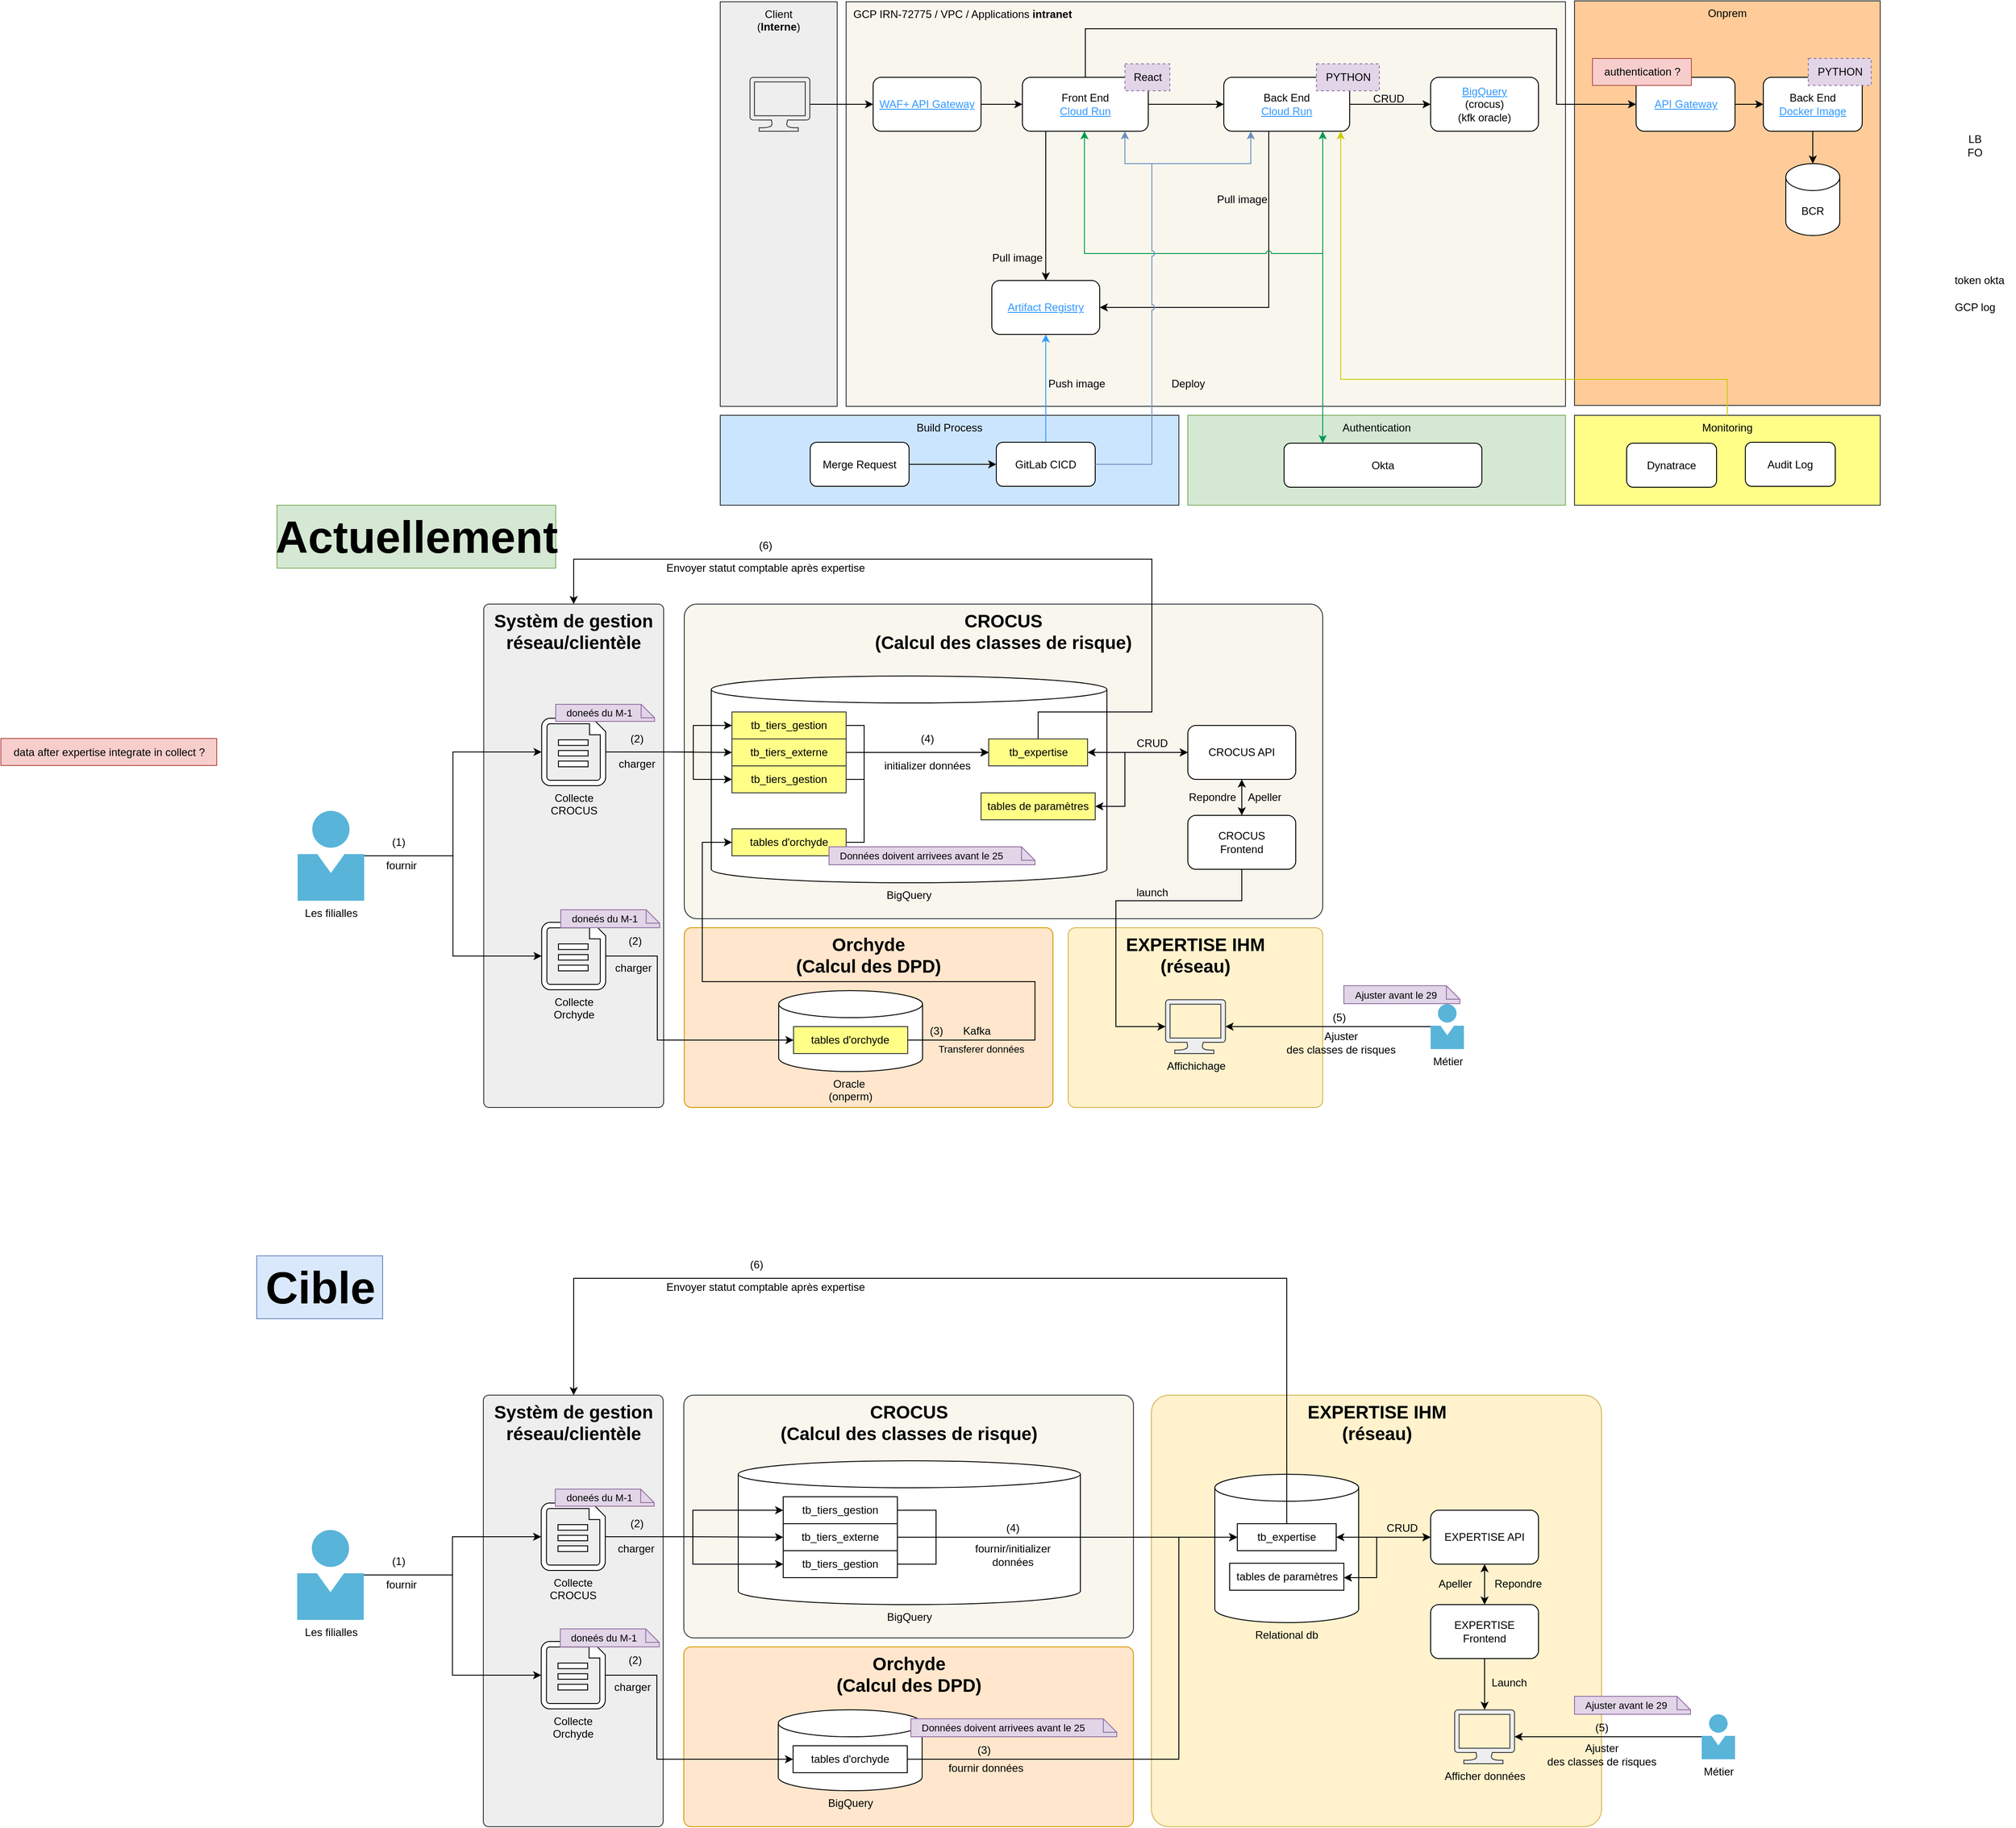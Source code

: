 <mxfile version="26.2.14">
  <diagram name="Page-1" id="7LVE9Hj-M3n7S1KzNMF_">
    <mxGraphModel dx="2853" dy="1123" grid="1" gridSize="10" guides="1" tooltips="1" connect="1" arrows="1" fold="1" page="1" pageScale="1" pageWidth="827" pageHeight="1169" background="none" math="0" shadow="0">
      <root>
        <mxCell id="0" />
        <mxCell id="1" parent="0" />
        <mxCell id="Iihmui3m76uBsvI2rHNg-98" value="&lt;b&gt;EXPERTISE IHM&lt;/b&gt;&lt;div&gt;&lt;b&gt;(réseau)&lt;/b&gt;&lt;/div&gt;" style="rounded=1;whiteSpace=wrap;html=1;verticalAlign=top;align=center;arcSize=4;fontSize=20;spacingLeft=0;fillColor=#fff2cc;strokeColor=#d6b656;" vertex="1" parent="1">
          <mxGeometry x="569.5" y="1620" width="500.5" height="480" as="geometry" />
        </mxCell>
        <mxCell id="Iihmui3m76uBsvI2rHNg-158" value="Relational db" style="shape=cylinder3;whiteSpace=wrap;html=1;boundedLbl=1;backgroundOutline=1;size=15;verticalAlign=top;labelPosition=center;verticalLabelPosition=bottom;align=center;" vertex="1" parent="1">
          <mxGeometry x="640" y="1708" width="159.99" height="165" as="geometry" />
        </mxCell>
        <mxCell id="Iihmui3m76uBsvI2rHNg-80" value="&lt;b&gt;EXPERTISE IHM&lt;/b&gt;&lt;div&gt;&lt;b&gt;(réseau)&lt;/b&gt;&lt;/div&gt;" style="rounded=1;whiteSpace=wrap;html=1;verticalAlign=top;align=center;arcSize=4;fontSize=20;spacingLeft=0;fillColor=#fff2cc;strokeColor=#d6b656;" vertex="1" parent="1">
          <mxGeometry x="477" y="1100" width="283" height="200" as="geometry" />
        </mxCell>
        <mxCell id="Iihmui3m76uBsvI2rHNg-45" value="&lt;b&gt;Orchyde&lt;/b&gt;&lt;div&gt;&lt;b&gt;(Calcul des DPD)&lt;/b&gt;&lt;/div&gt;" style="rounded=1;whiteSpace=wrap;html=1;verticalAlign=top;align=center;arcSize=4;fontSize=20;spacingLeft=0;fillColor=#ffe6cc;strokeColor=#d79b00;" vertex="1" parent="1">
          <mxGeometry x="50" y="1100" width="410" height="200" as="geometry" />
        </mxCell>
        <mxCell id="Iihmui3m76uBsvI2rHNg-5" value="&lt;b&gt;CROCUS&lt;/b&gt;&lt;div&gt;&lt;b&gt;(Calcul des classes de risque)&lt;/b&gt;&lt;/div&gt;" style="rounded=1;whiteSpace=wrap;html=1;verticalAlign=top;align=center;arcSize=4;fontSize=20;spacingLeft=0;fillColor=#f9f7ed;strokeColor=#36393d;" vertex="1" parent="1">
          <mxGeometry x="50" y="740" width="710" height="350" as="geometry" />
        </mxCell>
        <mxCell id="Iihmui3m76uBsvI2rHNg-7" value="BigQuery" style="shape=cylinder3;whiteSpace=wrap;html=1;boundedLbl=1;backgroundOutline=1;size=15;verticalAlign=top;labelPosition=center;verticalLabelPosition=bottom;align=center;" vertex="1" parent="1">
          <mxGeometry x="80" y="820" width="440" height="230" as="geometry" />
        </mxCell>
        <mxCell id="tkHse5d7qs6445GU6mNq-1" value="Monitoring" style="whiteSpace=wrap;html=1;verticalAlign=top;fillColor=#ffff88;strokeColor=#36393d;" parent="1" vertex="1">
          <mxGeometry x="1040" y="530" width="340" height="100" as="geometry" />
        </mxCell>
        <mxCell id="47AGt8TNXksjBqSl8YJA-41" value="Authentication" style="whiteSpace=wrap;html=1;verticalAlign=top;fillColor=#d5e8d4;strokeColor=#82b366;" parent="1" vertex="1">
          <mxGeometry x="610" y="530" width="420" height="100" as="geometry" />
        </mxCell>
        <mxCell id="47AGt8TNXksjBqSl8YJA-20" value="Onprem" style="whiteSpace=wrap;html=1;verticalAlign=top;fillColor=#ffcc99;strokeColor=#36393d;" parent="1" vertex="1">
          <mxGeometry x="1040" y="69" width="340" height="450" as="geometry" />
        </mxCell>
        <mxCell id="47AGt8TNXksjBqSl8YJA-19" value="GCP IRN-72775 / VPC / Applications &lt;b&gt;&lt;font style=&quot;font-size: 12px;&quot;&gt;intranet&lt;/font&gt;&lt;/b&gt;&amp;nbsp;" style="whiteSpace=wrap;html=1;verticalAlign=top;fillColor=#f9f7ed;strokeColor=#36393d;align=left;spacingLeft=6;" parent="1" vertex="1">
          <mxGeometry x="230" y="70" width="800" height="450" as="geometry" />
        </mxCell>
        <mxCell id="47AGt8TNXksjBqSl8YJA-18" value="Client&lt;br&gt;(&lt;b&gt;Interne&lt;/b&gt;)" style="whiteSpace=wrap;html=1;verticalAlign=top;fillColor=#eeeeee;strokeColor=#36393d;" parent="1" vertex="1">
          <mxGeometry x="90" y="70" width="130" height="450" as="geometry" />
        </mxCell>
        <mxCell id="47AGt8TNXksjBqSl8YJA-37" style="edgeStyle=orthogonalEdgeStyle;rounded=0;orthogonalLoop=1;jettySize=auto;html=1;" parent="1" source="47AGt8TNXksjBqSl8YJA-1" target="47AGt8TNXksjBqSl8YJA-25" edge="1">
          <mxGeometry relative="1" as="geometry">
            <Array as="points">
              <mxPoint x="452" y="250" />
              <mxPoint x="452" y="250" />
            </Array>
          </mxGeometry>
        </mxCell>
        <mxCell id="47AGt8TNXksjBqSl8YJA-42" style="edgeStyle=orthogonalEdgeStyle;rounded=0;orthogonalLoop=1;jettySize=auto;html=1;" parent="1" source="47AGt8TNXksjBqSl8YJA-1" target="47AGt8TNXksjBqSl8YJA-2" edge="1">
          <mxGeometry relative="1" as="geometry">
            <mxPoint x="590" y="184" as="targetPoint" />
          </mxGeometry>
        </mxCell>
        <mxCell id="j3oY_1pEguYsVX4skTPp-10" style="edgeStyle=orthogonalEdgeStyle;rounded=0;orthogonalLoop=1;jettySize=auto;html=1;entryX=0;entryY=0.5;entryDx=0;entryDy=0;" parent="1" source="47AGt8TNXksjBqSl8YJA-1" target="j3oY_1pEguYsVX4skTPp-5" edge="1">
          <mxGeometry relative="1" as="geometry">
            <Array as="points">
              <mxPoint x="496" y="100" />
              <mxPoint x="1020" y="100" />
              <mxPoint x="1020" y="184" />
            </Array>
          </mxGeometry>
        </mxCell>
        <mxCell id="47AGt8TNXksjBqSl8YJA-1" value="Front End&lt;div&gt;&lt;font style=&quot;color: rgb(51, 153, 255);&quot;&gt;&lt;u&gt;Cloud Run&lt;/u&gt;&lt;/font&gt;&lt;/div&gt;" style="rounded=1;whiteSpace=wrap;html=1;" parent="1" vertex="1">
          <mxGeometry x="426" y="154" width="140" height="60" as="geometry" />
        </mxCell>
        <mxCell id="47AGt8TNXksjBqSl8YJA-7" style="edgeStyle=orthogonalEdgeStyle;rounded=0;orthogonalLoop=1;jettySize=auto;html=1;" parent="1" source="47AGt8TNXksjBqSl8YJA-2" target="47AGt8TNXksjBqSl8YJA-4" edge="1">
          <mxGeometry relative="1" as="geometry">
            <Array as="points" />
          </mxGeometry>
        </mxCell>
        <mxCell id="47AGt8TNXksjBqSl8YJA-12" style="edgeStyle=orthogonalEdgeStyle;rounded=0;orthogonalLoop=1;jettySize=auto;html=1;startArrow=classic;startFill=1;strokeColor=#00994D;" parent="1" source="47AGt8TNXksjBqSl8YJA-2" target="47AGt8TNXksjBqSl8YJA-9" edge="1">
          <mxGeometry relative="1" as="geometry">
            <Array as="points">
              <mxPoint x="760" y="550" />
              <mxPoint x="760" y="550" />
            </Array>
            <mxPoint x="753" y="210" as="sourcePoint" />
          </mxGeometry>
        </mxCell>
        <mxCell id="47AGt8TNXksjBqSl8YJA-38" style="edgeStyle=orthogonalEdgeStyle;rounded=0;orthogonalLoop=1;jettySize=auto;html=1;jumpStyle=arc;" parent="1" source="47AGt8TNXksjBqSl8YJA-2" target="47AGt8TNXksjBqSl8YJA-25" edge="1">
          <mxGeometry relative="1" as="geometry">
            <Array as="points">
              <mxPoint x="700" y="410" />
            </Array>
          </mxGeometry>
        </mxCell>
        <mxCell id="47AGt8TNXksjBqSl8YJA-2" value="Back End&lt;div&gt;&lt;font style=&quot;color: rgb(51, 153, 255);&quot;&gt;&lt;u&gt;Cloud Run&lt;/u&gt;&lt;/font&gt;&lt;/div&gt;" style="rounded=1;whiteSpace=wrap;html=1;" parent="1" vertex="1">
          <mxGeometry x="650" y="154" width="140" height="60" as="geometry" />
        </mxCell>
        <mxCell id="47AGt8TNXksjBqSl8YJA-3" value="BCR" style="shape=cylinder3;whiteSpace=wrap;html=1;boundedLbl=1;backgroundOutline=1;size=15;" parent="1" vertex="1">
          <mxGeometry x="1275" y="250" width="60" height="80" as="geometry" />
        </mxCell>
        <mxCell id="47AGt8TNXksjBqSl8YJA-4" value="&lt;font style=&quot;color: rgb(51, 153, 255);&quot;&gt;&lt;u&gt;BigQuery&lt;/u&gt;&lt;/font&gt;&lt;div&gt;(crocus)&lt;/div&gt;&lt;div&gt;(kfk oracle)&lt;/div&gt;" style="rounded=1;whiteSpace=wrap;html=1;" parent="1" vertex="1">
          <mxGeometry x="880" y="154" width="120" height="60" as="geometry" />
        </mxCell>
        <mxCell id="fvg6hHuEQ41z53p46Cut-3" style="edgeStyle=orthogonalEdgeStyle;rounded=0;orthogonalLoop=1;jettySize=auto;html=1;jumpStyle=arc;strokeColor=#00994D;" parent="1" source="47AGt8TNXksjBqSl8YJA-9" edge="1">
          <mxGeometry relative="1" as="geometry">
            <mxPoint x="725" y="561" as="sourcePoint" />
            <mxPoint x="495" y="214" as="targetPoint" />
            <Array as="points">
              <mxPoint x="760" y="350" />
              <mxPoint x="495" y="350" />
            </Array>
          </mxGeometry>
        </mxCell>
        <mxCell id="47AGt8TNXksjBqSl8YJA-9" value="Okta" style="rounded=1;whiteSpace=wrap;html=1;" parent="1" vertex="1">
          <mxGeometry x="717" y="561" width="220" height="49" as="geometry" />
        </mxCell>
        <mxCell id="47AGt8TNXksjBqSl8YJA-40" style="edgeStyle=orthogonalEdgeStyle;rounded=0;orthogonalLoop=1;jettySize=auto;html=1;" parent="1" source="47AGt8TNXksjBqSl8YJA-14" target="47AGt8TNXksjBqSl8YJA-1" edge="1">
          <mxGeometry relative="1" as="geometry" />
        </mxCell>
        <mxCell id="47AGt8TNXksjBqSl8YJA-14" value="&lt;font style=&quot;color: rgb(51, 153, 255);&quot;&gt;&lt;u&gt;WAF+ API Gateway&lt;br&gt;&lt;/u&gt;&lt;/font&gt;" style="rounded=1;whiteSpace=wrap;html=1;" parent="1" vertex="1">
          <mxGeometry x="260" y="154" width="120" height="60" as="geometry" />
        </mxCell>
        <mxCell id="47AGt8TNXksjBqSl8YJA-39" style="edgeStyle=orthogonalEdgeStyle;rounded=0;orthogonalLoop=1;jettySize=auto;html=1;" parent="1" source="47AGt8TNXksjBqSl8YJA-16" target="47AGt8TNXksjBqSl8YJA-14" edge="1">
          <mxGeometry relative="1" as="geometry" />
        </mxCell>
        <mxCell id="47AGt8TNXksjBqSl8YJA-16" value="" style="verticalLabelPosition=bottom;html=1;verticalAlign=top;align=center;strokeColor=#36393d;fillColor=#eeeeee;shape=mxgraph.azure.computer;pointerEvents=1;" parent="1" vertex="1">
          <mxGeometry x="123" y="154" width="66.67" height="60" as="geometry" />
        </mxCell>
        <mxCell id="47AGt8TNXksjBqSl8YJA-21" value="Build Process" style="whiteSpace=wrap;html=1;verticalAlign=top;fillColor=#cce5ff;strokeColor=#36393d;" parent="1" vertex="1">
          <mxGeometry x="90" y="530" width="510" height="100" as="geometry" />
        </mxCell>
        <mxCell id="47AGt8TNXksjBqSl8YJA-36" style="edgeStyle=orthogonalEdgeStyle;rounded=0;orthogonalLoop=1;jettySize=auto;html=1;entryX=0.5;entryY=1;entryDx=0;entryDy=0;strokeColor=#3399FF;" parent="1" source="47AGt8TNXksjBqSl8YJA-24" target="47AGt8TNXksjBqSl8YJA-25" edge="1">
          <mxGeometry relative="1" as="geometry" />
        </mxCell>
        <mxCell id="IoXaIu04obcm0sNQwNpP-4" style="edgeStyle=orthogonalEdgeStyle;rounded=0;orthogonalLoop=1;jettySize=auto;html=1;jumpStyle=arc;strokeColor=#6C8EBF;" parent="1" source="47AGt8TNXksjBqSl8YJA-24" target="47AGt8TNXksjBqSl8YJA-2" edge="1">
          <mxGeometry relative="1" as="geometry">
            <Array as="points">
              <mxPoint x="570" y="585" />
              <mxPoint x="570" y="250" />
              <mxPoint x="680" y="250" />
            </Array>
          </mxGeometry>
        </mxCell>
        <mxCell id="47AGt8TNXksjBqSl8YJA-24" value="GitLab CICD" style="rounded=1;whiteSpace=wrap;html=1;" parent="1" vertex="1">
          <mxGeometry x="397" y="560" width="110" height="49" as="geometry" />
        </mxCell>
        <mxCell id="47AGt8TNXksjBqSl8YJA-25" value="&lt;font style=&quot;color: rgb(51, 153, 255);&quot;&gt;&lt;u&gt;Artifact Registry&lt;/u&gt;&lt;/font&gt;" style="rounded=1;whiteSpace=wrap;html=1;" parent="1" vertex="1">
          <mxGeometry x="392" y="380" width="120" height="60" as="geometry" />
        </mxCell>
        <mxCell id="47AGt8TNXksjBqSl8YJA-30" style="edgeStyle=orthogonalEdgeStyle;rounded=0;orthogonalLoop=1;jettySize=auto;html=1;strokeColor=#CCCC00;" parent="1" source="tkHse5d7qs6445GU6mNq-1" target="47AGt8TNXksjBqSl8YJA-2" edge="1">
          <mxGeometry relative="1" as="geometry">
            <Array as="points">
              <mxPoint x="1210" y="490" />
              <mxPoint x="780" y="490" />
            </Array>
            <mxPoint x="910" y="585" as="sourcePoint" />
          </mxGeometry>
        </mxCell>
        <mxCell id="47AGt8TNXksjBqSl8YJA-27" value="&lt;div style=&quot;text-wrap-mode: wrap;&quot;&gt;&lt;span style=&quot;background-color: transparent; color: light-dark(rgb(0, 0, 0), rgb(255, 255, 255));&quot;&gt;React&lt;/span&gt;&lt;/div&gt;" style="text;html=1;align=center;verticalAlign=middle;resizable=0;points=[];autosize=1;strokeColor=#9673a6;fillColor=#e1d5e7;dashed=1;" parent="1" vertex="1">
          <mxGeometry x="540" y="139" width="50" height="30" as="geometry" />
        </mxCell>
        <mxCell id="47AGt8TNXksjBqSl8YJA-28" value="&lt;div style=&quot;text-wrap-mode: wrap;&quot;&gt;PYTHON&lt;/div&gt;" style="text;html=1;align=center;verticalAlign=middle;resizable=0;points=[];autosize=1;strokeColor=#9673a6;fillColor=#e1d5e7;dashed=1;" parent="1" vertex="1">
          <mxGeometry x="753" y="139" width="70" height="30" as="geometry" />
        </mxCell>
        <mxCell id="47AGt8TNXksjBqSl8YJA-45" value="Pull image" style="text;html=1;align=center;verticalAlign=middle;resizable=0;points=[];autosize=1;strokeColor=none;fillColor=none;" parent="1" vertex="1">
          <mxGeometry x="380" y="340" width="80" height="30" as="geometry" />
        </mxCell>
        <mxCell id="47AGt8TNXksjBqSl8YJA-46" value="Pull image" style="text;html=1;align=center;verticalAlign=middle;resizable=0;points=[];autosize=1;strokeColor=none;fillColor=none;" parent="1" vertex="1">
          <mxGeometry x="630" y="275" width="80" height="30" as="geometry" />
        </mxCell>
        <mxCell id="47AGt8TNXksjBqSl8YJA-47" value="CRUD" style="text;html=1;align=center;verticalAlign=middle;resizable=0;points=[];autosize=1;strokeColor=none;fillColor=none;" parent="1" vertex="1">
          <mxGeometry x="803" y="163" width="60" height="30" as="geometry" />
        </mxCell>
        <mxCell id="tkHse5d7qs6445GU6mNq-2" value="Audit Log" style="rounded=1;whiteSpace=wrap;html=1;" parent="1" vertex="1">
          <mxGeometry x="1230" y="560" width="100" height="49" as="geometry" />
        </mxCell>
        <mxCell id="IoXaIu04obcm0sNQwNpP-1" value="Dynatrace" style="rounded=1;whiteSpace=wrap;html=1;" parent="1" vertex="1">
          <mxGeometry x="1098" y="561" width="100" height="49" as="geometry" />
        </mxCell>
        <mxCell id="IoXaIu04obcm0sNQwNpP-2" value="Push image" style="text;html=1;align=center;verticalAlign=middle;resizable=0;points=[];autosize=1;strokeColor=none;fillColor=none;" parent="1" vertex="1">
          <mxGeometry x="441" y="480" width="90" height="30" as="geometry" />
        </mxCell>
        <mxCell id="IoXaIu04obcm0sNQwNpP-3" style="edgeStyle=orthogonalEdgeStyle;rounded=0;orthogonalLoop=1;jettySize=auto;html=1;jumpStyle=arc;strokeColor=#6C8EBF;" parent="1" source="47AGt8TNXksjBqSl8YJA-24" target="47AGt8TNXksjBqSl8YJA-1" edge="1">
          <mxGeometry relative="1" as="geometry">
            <Array as="points">
              <mxPoint x="570" y="585" />
              <mxPoint x="570" y="250" />
              <mxPoint x="540" y="250" />
            </Array>
          </mxGeometry>
        </mxCell>
        <mxCell id="IoXaIu04obcm0sNQwNpP-5" value="Deploy" style="text;html=1;align=center;verticalAlign=middle;resizable=0;points=[];autosize=1;strokeColor=none;fillColor=none;" parent="1" vertex="1">
          <mxGeometry x="580" y="480" width="60" height="30" as="geometry" />
        </mxCell>
        <mxCell id="IoXaIu04obcm0sNQwNpP-9" style="edgeStyle=orthogonalEdgeStyle;rounded=0;orthogonalLoop=1;jettySize=auto;html=1;" parent="1" source="IoXaIu04obcm0sNQwNpP-8" target="47AGt8TNXksjBqSl8YJA-24" edge="1">
          <mxGeometry relative="1" as="geometry" />
        </mxCell>
        <mxCell id="IoXaIu04obcm0sNQwNpP-8" value="Merge Request" style="rounded=1;whiteSpace=wrap;html=1;" parent="1" vertex="1">
          <mxGeometry x="190" y="560" width="110" height="49" as="geometry" />
        </mxCell>
        <mxCell id="fvg6hHuEQ41z53p46Cut-2" value="GCP log" style="text;html=1;align=center;verticalAlign=middle;resizable=0;points=[];autosize=1;strokeColor=none;fillColor=none;" parent="1" vertex="1">
          <mxGeometry x="1450" y="395" width="70" height="30" as="geometry" />
        </mxCell>
        <mxCell id="fvg6hHuEQ41z53p46Cut-5" value="token okta" style="text;html=1;align=center;verticalAlign=middle;resizable=0;points=[];autosize=1;strokeColor=none;fillColor=none;" parent="1" vertex="1">
          <mxGeometry x="1450" y="365" width="80" height="30" as="geometry" />
        </mxCell>
        <mxCell id="fvg6hHuEQ41z53p46Cut-6" value="LB&lt;div&gt;FO&lt;/div&gt;" style="text;html=1;align=center;verticalAlign=middle;resizable=0;points=[];autosize=1;strokeColor=none;fillColor=none;" parent="1" vertex="1">
          <mxGeometry x="1465" y="210" width="40" height="40" as="geometry" />
        </mxCell>
        <mxCell id="j3oY_1pEguYsVX4skTPp-4" value="" style="edgeStyle=orthogonalEdgeStyle;rounded=0;orthogonalLoop=1;jettySize=auto;html=1;" parent="1" source="j3oY_1pEguYsVX4skTPp-5" target="j3oY_1pEguYsVX4skTPp-3" edge="1">
          <mxGeometry relative="1" as="geometry">
            <mxPoint x="790" y="184" as="sourcePoint" />
            <mxPoint x="1250" y="184" as="targetPoint" />
            <Array as="points" />
          </mxGeometry>
        </mxCell>
        <mxCell id="j3oY_1pEguYsVX4skTPp-11" style="edgeStyle=orthogonalEdgeStyle;rounded=0;orthogonalLoop=1;jettySize=auto;html=1;" parent="1" source="j3oY_1pEguYsVX4skTPp-3" target="47AGt8TNXksjBqSl8YJA-3" edge="1">
          <mxGeometry relative="1" as="geometry" />
        </mxCell>
        <mxCell id="j3oY_1pEguYsVX4skTPp-3" value="Back End&lt;div&gt;&lt;font style=&quot;color: rgb(51, 153, 255);&quot;&gt;&lt;u&gt;Docker Image&lt;/u&gt;&lt;/font&gt;&lt;/div&gt;" style="rounded=1;whiteSpace=wrap;html=1;" parent="1" vertex="1">
          <mxGeometry x="1250" y="154" width="110" height="60" as="geometry" />
        </mxCell>
        <mxCell id="j3oY_1pEguYsVX4skTPp-5" value="&lt;font style=&quot;color: rgb(51, 153, 255);&quot;&gt;&lt;u style=&quot;&quot;&gt;API Gateway&lt;/u&gt;&lt;/font&gt;" style="rounded=1;whiteSpace=wrap;html=1;" parent="1" vertex="1">
          <mxGeometry x="1108.5" y="154" width="110" height="60" as="geometry" />
        </mxCell>
        <mxCell id="j3oY_1pEguYsVX4skTPp-9" value="authentication ?" style="text;html=1;align=center;verticalAlign=middle;resizable=0;points=[];autosize=1;strokeColor=#b85450;fillColor=#f8cecc;" parent="1" vertex="1">
          <mxGeometry x="1060" y="133" width="110" height="30" as="geometry" />
        </mxCell>
        <mxCell id="j3oY_1pEguYsVX4skTPp-15" value="&lt;div style=&quot;text-wrap-mode: wrap;&quot;&gt;PYTHON&lt;/div&gt;" style="text;html=1;align=center;verticalAlign=middle;resizable=0;points=[];autosize=1;strokeColor=#9673a6;fillColor=#e1d5e7;dashed=1;" parent="1" vertex="1">
          <mxGeometry x="1300" y="133" width="70" height="30" as="geometry" />
        </mxCell>
        <mxCell id="Iihmui3m76uBsvI2rHNg-1" value="&lt;b&gt;Systèm de gestion &lt;br&gt;réseau/clientèle&lt;/b&gt;" style="rounded=1;whiteSpace=wrap;html=1;verticalAlign=top;align=center;arcSize=3;fontSize=20;spacingLeft=0;fillColor=#eeeeee;strokeColor=#36393d;" vertex="1" parent="1">
          <mxGeometry x="-173" y="740" width="200" height="560" as="geometry" />
        </mxCell>
        <mxCell id="Iihmui3m76uBsvI2rHNg-58" style="edgeStyle=orthogonalEdgeStyle;rounded=0;orthogonalLoop=1;jettySize=auto;html=1;" edge="1" parent="1" source="Iihmui3m76uBsvI2rHNg-2" target="Iihmui3m76uBsvI2rHNg-12">
          <mxGeometry relative="1" as="geometry">
            <Array as="points">
              <mxPoint x="60" y="905" />
              <mxPoint x="60" y="875" />
            </Array>
          </mxGeometry>
        </mxCell>
        <mxCell id="Iihmui3m76uBsvI2rHNg-59" style="edgeStyle=orthogonalEdgeStyle;rounded=0;orthogonalLoop=1;jettySize=auto;html=1;" edge="1" parent="1" source="Iihmui3m76uBsvI2rHNg-2" target="Iihmui3m76uBsvI2rHNg-13">
          <mxGeometry relative="1" as="geometry" />
        </mxCell>
        <mxCell id="Iihmui3m76uBsvI2rHNg-60" style="edgeStyle=orthogonalEdgeStyle;rounded=0;orthogonalLoop=1;jettySize=auto;html=1;" edge="1" parent="1" source="Iihmui3m76uBsvI2rHNg-2" target="Iihmui3m76uBsvI2rHNg-14">
          <mxGeometry relative="1" as="geometry">
            <Array as="points">
              <mxPoint x="60" y="905" />
              <mxPoint x="60" y="935" />
            </Array>
          </mxGeometry>
        </mxCell>
        <mxCell id="Iihmui3m76uBsvI2rHNg-2" value="Collecte&lt;div&gt;CROCUS&lt;/div&gt;" style="verticalLabelPosition=bottom;html=1;verticalAlign=top;align=center;shape=mxgraph.azure.cloud_services_configuration_file;pointerEvents=1;" vertex="1" parent="1">
          <mxGeometry x="-108.63" y="867" width="71.25" height="75" as="geometry" />
        </mxCell>
        <mxCell id="Iihmui3m76uBsvI2rHNg-3" value="Actuellement" style="text;html=1;align=center;verticalAlign=middle;resizable=0;points=[];autosize=1;strokeColor=#82b366;fillColor=#d5e8d4;fontSize=50;fontStyle=1" vertex="1" parent="1">
          <mxGeometry x="-403" y="630" width="310" height="70" as="geometry" />
        </mxCell>
        <mxCell id="Iihmui3m76uBsvI2rHNg-47" style="edgeStyle=orthogonalEdgeStyle;rounded=0;orthogonalLoop=1;jettySize=auto;html=1;entryX=0;entryY=0.5;entryDx=0;entryDy=0;" edge="1" parent="1" source="Iihmui3m76uBsvI2rHNg-12" target="Iihmui3m76uBsvI2rHNg-15">
          <mxGeometry relative="1" as="geometry">
            <Array as="points">
              <mxPoint x="250" y="875" />
              <mxPoint x="250" y="905" />
            </Array>
          </mxGeometry>
        </mxCell>
        <mxCell id="Iihmui3m76uBsvI2rHNg-12" value="tb_tiers_gestion" style="rounded=0;whiteSpace=wrap;html=1;fillColor=#ffff88;strokeColor=#36393d;" vertex="1" parent="1">
          <mxGeometry x="103" y="860" width="127" height="30" as="geometry" />
        </mxCell>
        <mxCell id="Iihmui3m76uBsvI2rHNg-46" style="edgeStyle=orthogonalEdgeStyle;rounded=0;orthogonalLoop=1;jettySize=auto;html=1;entryX=0;entryY=0.5;entryDx=0;entryDy=0;" edge="1" parent="1" source="Iihmui3m76uBsvI2rHNg-13" target="Iihmui3m76uBsvI2rHNg-15">
          <mxGeometry relative="1" as="geometry" />
        </mxCell>
        <mxCell id="Iihmui3m76uBsvI2rHNg-13" value="tb_tiers_externe" style="rounded=0;whiteSpace=wrap;html=1;fillColor=#ffff88;strokeColor=#36393d;" vertex="1" parent="1">
          <mxGeometry x="103" y="890" width="127" height="30" as="geometry" />
        </mxCell>
        <mxCell id="Iihmui3m76uBsvI2rHNg-32" style="edgeStyle=orthogonalEdgeStyle;rounded=0;orthogonalLoop=1;jettySize=auto;html=1;entryX=0;entryY=0.5;entryDx=0;entryDy=0;" edge="1" parent="1" source="Iihmui3m76uBsvI2rHNg-14" target="Iihmui3m76uBsvI2rHNg-15">
          <mxGeometry relative="1" as="geometry">
            <Array as="points">
              <mxPoint x="250" y="935" />
              <mxPoint x="250" y="905" />
            </Array>
          </mxGeometry>
        </mxCell>
        <mxCell id="Iihmui3m76uBsvI2rHNg-14" value="tb_tiers_gestion" style="rounded=0;whiteSpace=wrap;html=1;fillColor=#ffff88;strokeColor=#36393d;" vertex="1" parent="1">
          <mxGeometry x="103" y="920" width="127" height="30" as="geometry" />
        </mxCell>
        <mxCell id="Iihmui3m76uBsvI2rHNg-65" style="edgeStyle=orthogonalEdgeStyle;rounded=0;orthogonalLoop=1;jettySize=auto;html=1;" edge="1" parent="1" source="Iihmui3m76uBsvI2rHNg-15" target="Iihmui3m76uBsvI2rHNg-1">
          <mxGeometry relative="1" as="geometry">
            <Array as="points">
              <mxPoint x="443" y="860" />
              <mxPoint x="570" y="860" />
              <mxPoint x="570" y="690" />
              <mxPoint x="-73" y="690" />
            </Array>
          </mxGeometry>
        </mxCell>
        <mxCell id="Iihmui3m76uBsvI2rHNg-15" value="tb_expertise" style="rounded=0;whiteSpace=wrap;html=1;fillColor=#ffff88;strokeColor=#36393d;" vertex="1" parent="1">
          <mxGeometry x="388.5" y="890" width="110" height="30" as="geometry" />
        </mxCell>
        <mxCell id="Iihmui3m76uBsvI2rHNg-34" style="edgeStyle=orthogonalEdgeStyle;rounded=0;orthogonalLoop=1;jettySize=auto;html=1;entryX=0;entryY=0.5;entryDx=0;entryDy=0;" edge="1" parent="1" source="Iihmui3m76uBsvI2rHNg-16" target="Iihmui3m76uBsvI2rHNg-15">
          <mxGeometry relative="1" as="geometry">
            <Array as="points">
              <mxPoint x="250" y="1005" />
              <mxPoint x="250" y="905" />
            </Array>
          </mxGeometry>
        </mxCell>
        <mxCell id="Iihmui3m76uBsvI2rHNg-16" value="tables d&#39;orchyde" style="rounded=0;whiteSpace=wrap;html=1;fillColor=#ffff88;strokeColor=#36393d;" vertex="1" parent="1">
          <mxGeometry x="103" y="990" width="127" height="30" as="geometry" />
        </mxCell>
        <mxCell id="Iihmui3m76uBsvI2rHNg-88" style="edgeStyle=orthogonalEdgeStyle;rounded=0;orthogonalLoop=1;jettySize=auto;html=1;entryX=0;entryY=0.5;entryDx=0;entryDy=0;startArrow=classic;startFill=1;" edge="1" parent="1" source="Iihmui3m76uBsvI2rHNg-17" target="Iihmui3m76uBsvI2rHNg-22">
          <mxGeometry relative="1" as="geometry">
            <Array as="points">
              <mxPoint x="540" y="965" />
              <mxPoint x="540" y="905" />
            </Array>
          </mxGeometry>
        </mxCell>
        <mxCell id="Iihmui3m76uBsvI2rHNg-17" value="tables de paramètres" style="rounded=0;whiteSpace=wrap;html=1;fillColor=#ffff88;strokeColor=#36393d;" vertex="1" parent="1">
          <mxGeometry x="380" y="950" width="127" height="30" as="geometry" />
        </mxCell>
        <mxCell id="Iihmui3m76uBsvI2rHNg-24" style="edgeStyle=orthogonalEdgeStyle;rounded=0;orthogonalLoop=1;jettySize=auto;html=1;" edge="1" parent="1" source="Iihmui3m76uBsvI2rHNg-19" target="Iihmui3m76uBsvI2rHNg-21">
          <mxGeometry relative="1" as="geometry">
            <Array as="points">
              <mxPoint x="830" y="1210" />
              <mxPoint x="830" y="1210" />
            </Array>
          </mxGeometry>
        </mxCell>
        <mxCell id="Iihmui3m76uBsvI2rHNg-19" value="Métier" style="image;sketch=0;aspect=fixed;html=1;points=[];align=center;fontSize=12;image=img/lib/mscae/Person.svg;" vertex="1" parent="1">
          <mxGeometry x="880" y="1185" width="37" height="50" as="geometry" />
        </mxCell>
        <mxCell id="Iihmui3m76uBsvI2rHNg-21" value="Affichichage" style="verticalLabelPosition=bottom;html=1;verticalAlign=top;align=center;strokeColor=#36393d;fillColor=#eeeeee;shape=mxgraph.azure.computer;pointerEvents=1;" vertex="1" parent="1">
          <mxGeometry x="585.17" y="1180" width="66.67" height="60" as="geometry" />
        </mxCell>
        <mxCell id="Iihmui3m76uBsvI2rHNg-22" value="CROCUS API" style="rounded=1;whiteSpace=wrap;html=1;" vertex="1" parent="1">
          <mxGeometry x="610" y="875" width="120" height="60" as="geometry" />
        </mxCell>
        <mxCell id="Iihmui3m76uBsvI2rHNg-25" value="&lt;div&gt;Ajuster &lt;br&gt;des classes de risques&lt;/div&gt;" style="text;html=1;align=center;verticalAlign=middle;resizable=0;points=[];autosize=1;strokeColor=none;fillColor=none;" vertex="1" parent="1">
          <mxGeometry x="710" y="1207.5" width="140" height="40" as="geometry" />
        </mxCell>
        <mxCell id="Iihmui3m76uBsvI2rHNg-26" style="edgeStyle=orthogonalEdgeStyle;rounded=0;orthogonalLoop=1;jettySize=auto;html=1;startArrow=classic;startFill=1;" edge="1" parent="1" source="Iihmui3m76uBsvI2rHNg-22" target="Iihmui3m76uBsvI2rHNg-15">
          <mxGeometry relative="1" as="geometry">
            <Array as="points" />
          </mxGeometry>
        </mxCell>
        <mxCell id="Iihmui3m76uBsvI2rHNg-27" value="CRUD" style="text;html=1;align=center;verticalAlign=middle;resizable=0;points=[];autosize=1;strokeColor=none;fillColor=none;" vertex="1" parent="1">
          <mxGeometry x="540" y="880" width="60" height="30" as="geometry" />
        </mxCell>
        <mxCell id="Iihmui3m76uBsvI2rHNg-28" value="Apeller" style="text;html=1;align=center;verticalAlign=middle;resizable=0;points=[];autosize=1;strokeColor=none;fillColor=none;" vertex="1" parent="1">
          <mxGeometry x="665" y="940" width="60" height="30" as="geometry" />
        </mxCell>
        <mxCell id="Iihmui3m76uBsvI2rHNg-31" value="Repondre" style="text;html=1;align=center;verticalAlign=middle;resizable=0;points=[];autosize=1;strokeColor=none;fillColor=none;" vertex="1" parent="1">
          <mxGeometry x="597" y="940" width="80" height="30" as="geometry" />
        </mxCell>
        <mxCell id="Iihmui3m76uBsvI2rHNg-35" value="Oracle&amp;nbsp;&lt;br&gt;(onperm)" style="shape=cylinder3;whiteSpace=wrap;html=1;boundedLbl=1;backgroundOutline=1;size=15;verticalAlign=top;labelPosition=center;verticalLabelPosition=bottom;align=center;" vertex="1" parent="1">
          <mxGeometry x="155" y="1170" width="159.99" height="90" as="geometry" />
        </mxCell>
        <mxCell id="Iihmui3m76uBsvI2rHNg-54" style="edgeStyle=orthogonalEdgeStyle;rounded=0;orthogonalLoop=1;jettySize=auto;html=1;entryX=0;entryY=0.5;entryDx=0;entryDy=0;" edge="1" parent="1" source="Iihmui3m76uBsvI2rHNg-36" target="Iihmui3m76uBsvI2rHNg-16">
          <mxGeometry relative="1" as="geometry">
            <Array as="points">
              <mxPoint x="440" y="1225" />
              <mxPoint x="440" y="1160" />
              <mxPoint x="70" y="1160" />
              <mxPoint x="70" y="1005" />
            </Array>
          </mxGeometry>
        </mxCell>
        <mxCell id="Iihmui3m76uBsvI2rHNg-36" value="tables d&#39;orchyde" style="rounded=0;whiteSpace=wrap;html=1;fillColor=#ffff88;strokeColor=#36393d;" vertex="1" parent="1">
          <mxGeometry x="171.49" y="1210" width="127" height="30" as="geometry" />
        </mxCell>
        <mxCell id="Iihmui3m76uBsvI2rHNg-38" value="Kafka" style="text;html=1;align=center;verticalAlign=middle;resizable=0;points=[];autosize=1;strokeColor=none;fillColor=none;" vertex="1" parent="1">
          <mxGeometry x="350" y="1200" width="50" height="30" as="geometry" />
        </mxCell>
        <mxCell id="Iihmui3m76uBsvI2rHNg-44" value="Transferer données" style="text;html=1;align=center;verticalAlign=middle;resizable=0;points=[];autosize=1;strokeColor=none;fillColor=none;fontSize=11;" vertex="1" parent="1">
          <mxGeometry x="320" y="1220" width="120" height="30" as="geometry" />
        </mxCell>
        <mxCell id="Iihmui3m76uBsvI2rHNg-50" value="doneés du M-1" style="shape=note;size=15;align=left;spacingLeft=10;html=1;whiteSpace=wrap;fillColor=#e1d5e7;strokeColor=#9673a6;fontSize=11;" vertex="1" parent="1">
          <mxGeometry x="-93" y="851.5" width="110" height="19" as="geometry" />
        </mxCell>
        <mxCell id="Iihmui3m76uBsvI2rHNg-56" style="edgeStyle=orthogonalEdgeStyle;rounded=0;orthogonalLoop=1;jettySize=auto;html=1;" edge="1" parent="1" source="Iihmui3m76uBsvI2rHNg-53" target="Iihmui3m76uBsvI2rHNg-36">
          <mxGeometry relative="1" as="geometry">
            <Array as="points">
              <mxPoint x="20" y="1132" />
              <mxPoint x="20" y="1225" />
            </Array>
          </mxGeometry>
        </mxCell>
        <mxCell id="Iihmui3m76uBsvI2rHNg-53" value="Collecte&lt;div&gt;Orchyde&lt;/div&gt;" style="verticalLabelPosition=bottom;html=1;verticalAlign=top;align=center;shape=mxgraph.azure.cloud_services_configuration_file;pointerEvents=1;" vertex="1" parent="1">
          <mxGeometry x="-108.63" y="1094" width="71.25" height="75" as="geometry" />
        </mxCell>
        <mxCell id="Iihmui3m76uBsvI2rHNg-62" style="edgeStyle=orthogonalEdgeStyle;rounded=0;orthogonalLoop=1;jettySize=auto;html=1;entryX=0;entryY=0.5;entryDx=0;entryDy=0;entryPerimeter=0;" edge="1" parent="1" source="Iihmui3m76uBsvI2rHNg-61" target="Iihmui3m76uBsvI2rHNg-2">
          <mxGeometry relative="1" as="geometry" />
        </mxCell>
        <mxCell id="Iihmui3m76uBsvI2rHNg-61" value="Les filialles" style="image;sketch=0;aspect=fixed;html=1;points=[];align=center;fontSize=12;image=img/lib/mscae/Person.svg;" vertex="1" parent="1">
          <mxGeometry x="-380" y="970" width="74" height="100" as="geometry" />
        </mxCell>
        <mxCell id="Iihmui3m76uBsvI2rHNg-63" value="fournir" style="text;html=1;align=center;verticalAlign=middle;resizable=0;points=[];autosize=1;strokeColor=none;fillColor=none;" vertex="1" parent="1">
          <mxGeometry x="-295" y="1016" width="60" height="30" as="geometry" />
        </mxCell>
        <mxCell id="Iihmui3m76uBsvI2rHNg-64" style="edgeStyle=orthogonalEdgeStyle;rounded=0;orthogonalLoop=1;jettySize=auto;html=1;entryX=0;entryY=0.5;entryDx=0;entryDy=0;entryPerimeter=0;" edge="1" parent="1" source="Iihmui3m76uBsvI2rHNg-61" target="Iihmui3m76uBsvI2rHNg-53">
          <mxGeometry relative="1" as="geometry" />
        </mxCell>
        <mxCell id="Iihmui3m76uBsvI2rHNg-66" value="&lt;div&gt;Envoyer statut comptable après expertise&lt;/div&gt;" style="text;html=1;align=center;verticalAlign=middle;resizable=0;points=[];autosize=1;strokeColor=none;fillColor=none;" vertex="1" parent="1">
          <mxGeometry x="20" y="685" width="240" height="30" as="geometry" />
        </mxCell>
        <mxCell id="Iihmui3m76uBsvI2rHNg-67" value="(1)" style="text;html=1;align=center;verticalAlign=middle;resizable=0;points=[];autosize=1;strokeColor=none;fillColor=none;" vertex="1" parent="1">
          <mxGeometry x="-288" y="990" width="40" height="30" as="geometry" />
        </mxCell>
        <mxCell id="Iihmui3m76uBsvI2rHNg-68" value="(2)" style="text;html=1;align=center;verticalAlign=middle;resizable=0;points=[];autosize=1;strokeColor=none;fillColor=none;" vertex="1" parent="1">
          <mxGeometry x="-23" y="875" width="40" height="30" as="geometry" />
        </mxCell>
        <mxCell id="Iihmui3m76uBsvI2rHNg-69" value="(2)" style="text;html=1;align=center;verticalAlign=middle;resizable=0;points=[];autosize=1;strokeColor=none;fillColor=none;" vertex="1" parent="1">
          <mxGeometry x="-25" y="1100" width="40" height="30" as="geometry" />
        </mxCell>
        <mxCell id="Iihmui3m76uBsvI2rHNg-70" value="charger" style="text;html=1;align=center;verticalAlign=middle;resizable=0;points=[];autosize=1;strokeColor=none;fillColor=none;" vertex="1" parent="1">
          <mxGeometry x="-33.38" y="903" width="60" height="30" as="geometry" />
        </mxCell>
        <mxCell id="Iihmui3m76uBsvI2rHNg-71" value="charger" style="text;html=1;align=center;verticalAlign=middle;resizable=0;points=[];autosize=1;strokeColor=none;fillColor=none;" vertex="1" parent="1">
          <mxGeometry x="-37.38" y="1130" width="60" height="30" as="geometry" />
        </mxCell>
        <mxCell id="Iihmui3m76uBsvI2rHNg-72" value="(3)" style="text;html=1;align=center;verticalAlign=middle;resizable=0;points=[];autosize=1;strokeColor=none;fillColor=none;" vertex="1" parent="1">
          <mxGeometry x="310" y="1200" width="40" height="30" as="geometry" />
        </mxCell>
        <mxCell id="Iihmui3m76uBsvI2rHNg-73" value="(4)" style="text;html=1;align=center;verticalAlign=middle;resizable=0;points=[];autosize=1;strokeColor=none;fillColor=none;" vertex="1" parent="1">
          <mxGeometry x="300" y="875" width="40" height="30" as="geometry" />
        </mxCell>
        <mxCell id="Iihmui3m76uBsvI2rHNg-74" value="initializer données" style="text;html=1;align=center;verticalAlign=middle;resizable=0;points=[];autosize=1;strokeColor=none;fillColor=none;" vertex="1" parent="1">
          <mxGeometry x="260" y="905" width="120" height="30" as="geometry" />
        </mxCell>
        <mxCell id="Iihmui3m76uBsvI2rHNg-75" value="(5)" style="text;html=1;align=center;verticalAlign=middle;resizable=0;points=[];autosize=1;strokeColor=none;fillColor=none;" vertex="1" parent="1">
          <mxGeometry x="758" y="1184.5" width="40" height="30" as="geometry" />
        </mxCell>
        <mxCell id="Iihmui3m76uBsvI2rHNg-77" value="(6)" style="text;html=1;align=center;verticalAlign=middle;resizable=0;points=[];autosize=1;strokeColor=none;fillColor=none;" vertex="1" parent="1">
          <mxGeometry x="120" y="660" width="40" height="30" as="geometry" />
        </mxCell>
        <mxCell id="Iihmui3m76uBsvI2rHNg-83" value="Données doivent arrivees avant le 25" style="shape=note;size=15;align=left;spacingLeft=10;html=1;whiteSpace=wrap;fillColor=#e1d5e7;strokeColor=#9673a6;fontSize=11;" vertex="1" parent="1">
          <mxGeometry x="211" y="1010" width="229" height="20" as="geometry" />
        </mxCell>
        <mxCell id="Iihmui3m76uBsvI2rHNg-85" value="doneés du M-1" style="shape=note;size=15;align=left;spacingLeft=10;html=1;whiteSpace=wrap;fillColor=#e1d5e7;strokeColor=#9673a6;fontSize=11;" vertex="1" parent="1">
          <mxGeometry x="-87.38" y="1080" width="110" height="20" as="geometry" />
        </mxCell>
        <mxCell id="Iihmui3m76uBsvI2rHNg-86" value="Ajuster avant le 29" style="shape=note;size=15;align=left;spacingLeft=10;html=1;whiteSpace=wrap;fillColor=#e1d5e7;strokeColor=#9673a6;fontSize=11;" vertex="1" parent="1">
          <mxGeometry x="783.5" y="1164.5" width="129" height="20" as="geometry" />
        </mxCell>
        <mxCell id="Iihmui3m76uBsvI2rHNg-87" value="data after expertise integrate in collect ?" style="text;html=1;align=center;verticalAlign=middle;resizable=0;points=[];autosize=1;strokeColor=#b85450;fillColor=#f8cecc;" vertex="1" parent="1">
          <mxGeometry x="-710" y="889.5" width="240" height="30" as="geometry" />
        </mxCell>
        <mxCell id="Iihmui3m76uBsvI2rHNg-99" value="&lt;b&gt;Orchyde&lt;/b&gt;&lt;div&gt;&lt;b&gt;(Calcul des DPD)&lt;/b&gt;&lt;/div&gt;" style="rounded=1;whiteSpace=wrap;html=1;verticalAlign=top;align=center;arcSize=4;fontSize=20;spacingLeft=0;fillColor=#ffe6cc;strokeColor=#d79b00;" vertex="1" parent="1">
          <mxGeometry x="49.5" y="1900" width="500" height="200" as="geometry" />
        </mxCell>
        <mxCell id="Iihmui3m76uBsvI2rHNg-100" value="&lt;b&gt;CROCUS&lt;/b&gt;&lt;div&gt;&lt;b&gt;(Calcul des classes de risque)&lt;/b&gt;&lt;/div&gt;" style="rounded=1;whiteSpace=wrap;html=1;verticalAlign=top;align=center;arcSize=4;fontSize=20;spacingLeft=0;fillColor=#f9f7ed;strokeColor=#36393d;" vertex="1" parent="1">
          <mxGeometry x="49.5" y="1620" width="500" height="270" as="geometry" />
        </mxCell>
        <mxCell id="Iihmui3m76uBsvI2rHNg-101" value="BigQuery" style="shape=cylinder3;whiteSpace=wrap;html=1;boundedLbl=1;backgroundOutline=1;size=15;verticalAlign=top;labelPosition=center;verticalLabelPosition=bottom;align=center;" vertex="1" parent="1">
          <mxGeometry x="110" y="1693" width="380.5" height="160" as="geometry" />
        </mxCell>
        <mxCell id="Iihmui3m76uBsvI2rHNg-102" value="&lt;b&gt;Systèm de gestion &lt;br&gt;réseau/clientèle&lt;/b&gt;" style="rounded=1;whiteSpace=wrap;html=1;verticalAlign=top;align=center;arcSize=3;fontSize=20;spacingLeft=0;fillColor=#eeeeee;strokeColor=#36393d;" vertex="1" parent="1">
          <mxGeometry x="-173.5" y="1620" width="200" height="480" as="geometry" />
        </mxCell>
        <mxCell id="Iihmui3m76uBsvI2rHNg-103" style="edgeStyle=orthogonalEdgeStyle;rounded=0;orthogonalLoop=1;jettySize=auto;html=1;" edge="1" parent="1" source="Iihmui3m76uBsvI2rHNg-106" target="Iihmui3m76uBsvI2rHNg-109">
          <mxGeometry relative="1" as="geometry">
            <Array as="points">
              <mxPoint x="59.5" y="1778" />
              <mxPoint x="59.5" y="1748" />
            </Array>
          </mxGeometry>
        </mxCell>
        <mxCell id="Iihmui3m76uBsvI2rHNg-104" style="edgeStyle=orthogonalEdgeStyle;rounded=0;orthogonalLoop=1;jettySize=auto;html=1;" edge="1" parent="1" source="Iihmui3m76uBsvI2rHNg-106" target="Iihmui3m76uBsvI2rHNg-111">
          <mxGeometry relative="1" as="geometry" />
        </mxCell>
        <mxCell id="Iihmui3m76uBsvI2rHNg-105" style="edgeStyle=orthogonalEdgeStyle;rounded=0;orthogonalLoop=1;jettySize=auto;html=1;" edge="1" parent="1" source="Iihmui3m76uBsvI2rHNg-106" target="Iihmui3m76uBsvI2rHNg-113">
          <mxGeometry relative="1" as="geometry">
            <Array as="points">
              <mxPoint x="59.5" y="1778" />
              <mxPoint x="59.5" y="1808" />
            </Array>
          </mxGeometry>
        </mxCell>
        <mxCell id="Iihmui3m76uBsvI2rHNg-106" value="Collecte&lt;div&gt;CROCUS&lt;/div&gt;" style="verticalLabelPosition=bottom;html=1;verticalAlign=top;align=center;shape=mxgraph.azure.cloud_services_configuration_file;pointerEvents=1;" vertex="1" parent="1">
          <mxGeometry x="-109.13" y="1740" width="71.25" height="75" as="geometry" />
        </mxCell>
        <mxCell id="Iihmui3m76uBsvI2rHNg-107" value="Cible" style="text;html=1;align=center;verticalAlign=middle;resizable=0;points=[];autosize=1;strokeColor=#6c8ebf;fillColor=#dae8fc;fontSize=50;fontStyle=1" vertex="1" parent="1">
          <mxGeometry x="-425.5" y="1465" width="140" height="70" as="geometry" />
        </mxCell>
        <mxCell id="Iihmui3m76uBsvI2rHNg-163" style="edgeStyle=orthogonalEdgeStyle;rounded=0;orthogonalLoop=1;jettySize=auto;html=1;" edge="1" parent="1" source="Iihmui3m76uBsvI2rHNg-109" target="Iihmui3m76uBsvI2rHNg-157">
          <mxGeometry relative="1" as="geometry">
            <Array as="points">
              <mxPoint x="330" y="1748" />
              <mxPoint x="330" y="1778" />
            </Array>
          </mxGeometry>
        </mxCell>
        <mxCell id="Iihmui3m76uBsvI2rHNg-109" value="tb_tiers_gestion" style="rounded=0;whiteSpace=wrap;html=1;" vertex="1" parent="1">
          <mxGeometry x="160" y="1733" width="127" height="30" as="geometry" />
        </mxCell>
        <mxCell id="Iihmui3m76uBsvI2rHNg-164" style="edgeStyle=orthogonalEdgeStyle;rounded=0;orthogonalLoop=1;jettySize=auto;html=1;" edge="1" parent="1" source="Iihmui3m76uBsvI2rHNg-111" target="Iihmui3m76uBsvI2rHNg-157">
          <mxGeometry relative="1" as="geometry" />
        </mxCell>
        <mxCell id="Iihmui3m76uBsvI2rHNg-111" value="tb_tiers_externe" style="rounded=0;whiteSpace=wrap;html=1;" vertex="1" parent="1">
          <mxGeometry x="160" y="1763" width="127" height="30" as="geometry" />
        </mxCell>
        <mxCell id="Iihmui3m76uBsvI2rHNg-165" style="edgeStyle=orthogonalEdgeStyle;rounded=0;orthogonalLoop=1;jettySize=auto;html=1;entryX=0;entryY=0.5;entryDx=0;entryDy=0;" edge="1" parent="1" source="Iihmui3m76uBsvI2rHNg-113" target="Iihmui3m76uBsvI2rHNg-157">
          <mxGeometry relative="1" as="geometry">
            <Array as="points">
              <mxPoint x="330" y="1808" />
              <mxPoint x="330" y="1778" />
            </Array>
          </mxGeometry>
        </mxCell>
        <mxCell id="Iihmui3m76uBsvI2rHNg-113" value="tb_tiers_gestion" style="rounded=0;whiteSpace=wrap;html=1;" vertex="1" parent="1">
          <mxGeometry x="160" y="1793" width="127" height="30" as="geometry" />
        </mxCell>
        <mxCell id="Iihmui3m76uBsvI2rHNg-114" style="edgeStyle=orthogonalEdgeStyle;rounded=0;orthogonalLoop=1;jettySize=auto;html=1;" edge="1" parent="1" source="Iihmui3m76uBsvI2rHNg-157" target="Iihmui3m76uBsvI2rHNg-102">
          <mxGeometry relative="1" as="geometry">
            <Array as="points">
              <mxPoint x="720" y="1490" />
              <mxPoint x="-73" y="1490" />
            </Array>
          </mxGeometry>
        </mxCell>
        <mxCell id="Iihmui3m76uBsvI2rHNg-120" style="edgeStyle=orthogonalEdgeStyle;rounded=0;orthogonalLoop=1;jettySize=auto;html=1;" edge="1" parent="1" source="Iihmui3m76uBsvI2rHNg-121" target="Iihmui3m76uBsvI2rHNg-123">
          <mxGeometry relative="1" as="geometry" />
        </mxCell>
        <mxCell id="Iihmui3m76uBsvI2rHNg-121" value="Métier" style="image;sketch=0;aspect=fixed;html=1;points=[];align=center;fontSize=12;image=img/lib/mscae/Person.svg;" vertex="1" parent="1">
          <mxGeometry x="1181.5" y="1975" width="37" height="50" as="geometry" />
        </mxCell>
        <mxCell id="Iihmui3m76uBsvI2rHNg-123" value="Afficher données" style="verticalLabelPosition=bottom;html=1;verticalAlign=top;align=center;strokeColor=#36393d;fillColor=#eeeeee;shape=mxgraph.azure.computer;pointerEvents=1;" vertex="1" parent="1">
          <mxGeometry x="906.66" y="1970" width="66.67" height="60" as="geometry" />
        </mxCell>
        <mxCell id="Iihmui3m76uBsvI2rHNg-166" style="edgeStyle=orthogonalEdgeStyle;rounded=0;orthogonalLoop=1;jettySize=auto;html=1;entryX=1;entryY=0.5;entryDx=0;entryDy=0;startArrow=classic;startFill=1;" edge="1" parent="1" source="Iihmui3m76uBsvI2rHNg-125" target="Iihmui3m76uBsvI2rHNg-157">
          <mxGeometry relative="1" as="geometry">
            <mxPoint x="890" y="1778" as="sourcePoint" />
          </mxGeometry>
        </mxCell>
        <mxCell id="Iihmui3m76uBsvI2rHNg-125" value="EXPERTISE API" style="rounded=1;whiteSpace=wrap;html=1;" vertex="1" parent="1">
          <mxGeometry x="880" y="1748" width="120" height="60" as="geometry" />
        </mxCell>
        <mxCell id="Iihmui3m76uBsvI2rHNg-126" value="&lt;div&gt;Ajuster &lt;br&gt;des classes de risques&lt;/div&gt;" style="text;html=1;align=center;verticalAlign=middle;resizable=0;points=[];autosize=1;strokeColor=none;fillColor=none;" vertex="1" parent="1">
          <mxGeometry x="1000" y="2000" width="140" height="40" as="geometry" />
        </mxCell>
        <mxCell id="Iihmui3m76uBsvI2rHNg-128" value="CRUD" style="text;html=1;align=center;verticalAlign=middle;resizable=0;points=[];autosize=1;strokeColor=none;fillColor=none;" vertex="1" parent="1">
          <mxGeometry x="818" y="1753" width="60" height="30" as="geometry" />
        </mxCell>
        <mxCell id="Iihmui3m76uBsvI2rHNg-129" value="Apeller" style="text;html=1;align=center;verticalAlign=middle;resizable=0;points=[];autosize=1;strokeColor=none;fillColor=none;" vertex="1" parent="1">
          <mxGeometry x="877" y="1815" width="60" height="30" as="geometry" />
        </mxCell>
        <mxCell id="Iihmui3m76uBsvI2rHNg-130" value="Repondre" style="text;html=1;align=center;verticalAlign=middle;resizable=0;points=[];autosize=1;strokeColor=none;fillColor=none;" vertex="1" parent="1">
          <mxGeometry x="937" y="1815" width="80" height="30" as="geometry" />
        </mxCell>
        <mxCell id="Iihmui3m76uBsvI2rHNg-131" value="BigQuery" style="shape=cylinder3;whiteSpace=wrap;html=1;boundedLbl=1;backgroundOutline=1;size=15;verticalAlign=top;labelPosition=center;verticalLabelPosition=bottom;align=center;" vertex="1" parent="1">
          <mxGeometry x="154.5" y="1970" width="159.99" height="90" as="geometry" />
        </mxCell>
        <mxCell id="Iihmui3m76uBsvI2rHNg-132" style="edgeStyle=orthogonalEdgeStyle;rounded=0;orthogonalLoop=1;jettySize=auto;html=1;entryX=0;entryY=0.5;entryDx=0;entryDy=0;" edge="1" parent="1" source="Iihmui3m76uBsvI2rHNg-133" target="Iihmui3m76uBsvI2rHNg-157">
          <mxGeometry relative="1" as="geometry">
            <Array as="points">
              <mxPoint x="600" y="2025" />
              <mxPoint x="600" y="1778" />
            </Array>
            <mxPoint x="133" y="1805" as="targetPoint" />
          </mxGeometry>
        </mxCell>
        <mxCell id="Iihmui3m76uBsvI2rHNg-133" value="tables d&#39;orchyde" style="rounded=0;whiteSpace=wrap;html=1;" vertex="1" parent="1">
          <mxGeometry x="170.99" y="2010" width="127" height="30" as="geometry" />
        </mxCell>
        <mxCell id="Iihmui3m76uBsvI2rHNg-134" value="fournir données" style="text;html=1;align=center;verticalAlign=middle;resizable=0;points=[];autosize=1;strokeColor=none;fillColor=none;" vertex="1" parent="1">
          <mxGeometry x="330" y="2020" width="110" height="30" as="geometry" />
        </mxCell>
        <mxCell id="Iihmui3m76uBsvI2rHNg-136" value="doneés du M-1" style="shape=note;size=15;align=left;spacingLeft=10;html=1;whiteSpace=wrap;fillColor=#e1d5e7;strokeColor=#9673a6;fontSize=11;" vertex="1" parent="1">
          <mxGeometry x="-93.5" y="1724.5" width="110" height="19" as="geometry" />
        </mxCell>
        <mxCell id="Iihmui3m76uBsvI2rHNg-137" style="edgeStyle=orthogonalEdgeStyle;rounded=0;orthogonalLoop=1;jettySize=auto;html=1;" edge="1" parent="1" source="Iihmui3m76uBsvI2rHNg-138" target="Iihmui3m76uBsvI2rHNg-133">
          <mxGeometry relative="1" as="geometry">
            <Array as="points">
              <mxPoint x="19.5" y="1932" />
              <mxPoint x="19.5" y="2025" />
            </Array>
          </mxGeometry>
        </mxCell>
        <mxCell id="Iihmui3m76uBsvI2rHNg-138" value="Collecte&lt;div&gt;Orchyde&lt;/div&gt;" style="verticalLabelPosition=bottom;html=1;verticalAlign=top;align=center;shape=mxgraph.azure.cloud_services_configuration_file;pointerEvents=1;" vertex="1" parent="1">
          <mxGeometry x="-109.13" y="1894" width="71.25" height="75" as="geometry" />
        </mxCell>
        <mxCell id="Iihmui3m76uBsvI2rHNg-139" style="edgeStyle=orthogonalEdgeStyle;rounded=0;orthogonalLoop=1;jettySize=auto;html=1;entryX=0;entryY=0.5;entryDx=0;entryDy=0;entryPerimeter=0;" edge="1" parent="1" source="Iihmui3m76uBsvI2rHNg-140" target="Iihmui3m76uBsvI2rHNg-106">
          <mxGeometry relative="1" as="geometry" />
        </mxCell>
        <mxCell id="Iihmui3m76uBsvI2rHNg-140" value="Les filialles" style="image;sketch=0;aspect=fixed;html=1;points=[];align=center;fontSize=12;image=img/lib/mscae/Person.svg;" vertex="1" parent="1">
          <mxGeometry x="-380.5" y="1770" width="74" height="100" as="geometry" />
        </mxCell>
        <mxCell id="Iihmui3m76uBsvI2rHNg-141" value="fournir" style="text;html=1;align=center;verticalAlign=middle;resizable=0;points=[];autosize=1;strokeColor=none;fillColor=none;" vertex="1" parent="1">
          <mxGeometry x="-295.5" y="1816" width="60" height="30" as="geometry" />
        </mxCell>
        <mxCell id="Iihmui3m76uBsvI2rHNg-142" style="edgeStyle=orthogonalEdgeStyle;rounded=0;orthogonalLoop=1;jettySize=auto;html=1;entryX=0;entryY=0.5;entryDx=0;entryDy=0;entryPerimeter=0;" edge="1" parent="1" source="Iihmui3m76uBsvI2rHNg-140" target="Iihmui3m76uBsvI2rHNg-138">
          <mxGeometry relative="1" as="geometry" />
        </mxCell>
        <mxCell id="Iihmui3m76uBsvI2rHNg-143" value="&lt;div&gt;Envoyer statut comptable après expertise&lt;/div&gt;" style="text;html=1;align=center;verticalAlign=middle;resizable=0;points=[];autosize=1;strokeColor=none;fillColor=none;" vertex="1" parent="1">
          <mxGeometry x="20" y="1485" width="240" height="30" as="geometry" />
        </mxCell>
        <mxCell id="Iihmui3m76uBsvI2rHNg-144" value="(1)" style="text;html=1;align=center;verticalAlign=middle;resizable=0;points=[];autosize=1;strokeColor=none;fillColor=none;" vertex="1" parent="1">
          <mxGeometry x="-288.5" y="1790" width="40" height="30" as="geometry" />
        </mxCell>
        <mxCell id="Iihmui3m76uBsvI2rHNg-145" value="(2)" style="text;html=1;align=center;verticalAlign=middle;resizable=0;points=[];autosize=1;strokeColor=none;fillColor=none;" vertex="1" parent="1">
          <mxGeometry x="-23.5" y="1748" width="40" height="30" as="geometry" />
        </mxCell>
        <mxCell id="Iihmui3m76uBsvI2rHNg-146" value="(2)" style="text;html=1;align=center;verticalAlign=middle;resizable=0;points=[];autosize=1;strokeColor=none;fillColor=none;" vertex="1" parent="1">
          <mxGeometry x="-25.5" y="1900" width="40" height="30" as="geometry" />
        </mxCell>
        <mxCell id="Iihmui3m76uBsvI2rHNg-147" value="charger" style="text;html=1;align=center;verticalAlign=middle;resizable=0;points=[];autosize=1;strokeColor=none;fillColor=none;" vertex="1" parent="1">
          <mxGeometry x="-33.88" y="1776" width="60" height="30" as="geometry" />
        </mxCell>
        <mxCell id="Iihmui3m76uBsvI2rHNg-148" value="charger" style="text;html=1;align=center;verticalAlign=middle;resizable=0;points=[];autosize=1;strokeColor=none;fillColor=none;" vertex="1" parent="1">
          <mxGeometry x="-37.88" y="1930" width="60" height="30" as="geometry" />
        </mxCell>
        <mxCell id="Iihmui3m76uBsvI2rHNg-149" value="(3)" style="text;html=1;align=center;verticalAlign=middle;resizable=0;points=[];autosize=1;strokeColor=none;fillColor=none;" vertex="1" parent="1">
          <mxGeometry x="362.5" y="2000" width="40" height="30" as="geometry" />
        </mxCell>
        <mxCell id="Iihmui3m76uBsvI2rHNg-150" value="(4)" style="text;html=1;align=center;verticalAlign=middle;resizable=0;points=[];autosize=1;strokeColor=none;fillColor=none;" vertex="1" parent="1">
          <mxGeometry x="395" y="1753" width="40" height="30" as="geometry" />
        </mxCell>
        <mxCell id="Iihmui3m76uBsvI2rHNg-151" value="fournir/initializer &lt;br&gt;données" style="text;html=1;align=center;verticalAlign=middle;resizable=0;points=[];autosize=1;strokeColor=none;fillColor=none;" vertex="1" parent="1">
          <mxGeometry x="360" y="1778" width="110" height="40" as="geometry" />
        </mxCell>
        <mxCell id="Iihmui3m76uBsvI2rHNg-152" value="(5)" style="text;html=1;align=center;verticalAlign=middle;resizable=0;points=[];autosize=1;strokeColor=none;fillColor=none;" vertex="1" parent="1">
          <mxGeometry x="1050" y="1975" width="40" height="30" as="geometry" />
        </mxCell>
        <mxCell id="Iihmui3m76uBsvI2rHNg-153" value="(6)" style="text;html=1;align=center;verticalAlign=middle;resizable=0;points=[];autosize=1;strokeColor=none;fillColor=none;" vertex="1" parent="1">
          <mxGeometry x="110" y="1460" width="40" height="30" as="geometry" />
        </mxCell>
        <mxCell id="Iihmui3m76uBsvI2rHNg-154" value="Données doivent arrivees avant le 25" style="shape=note;size=15;align=left;spacingLeft=10;html=1;whiteSpace=wrap;fillColor=#e1d5e7;strokeColor=#9673a6;fontSize=11;" vertex="1" parent="1">
          <mxGeometry x="302" y="1980" width="229" height="20" as="geometry" />
        </mxCell>
        <mxCell id="Iihmui3m76uBsvI2rHNg-155" value="doneés du M-1" style="shape=note;size=15;align=left;spacingLeft=10;html=1;whiteSpace=wrap;fillColor=#e1d5e7;strokeColor=#9673a6;fontSize=11;" vertex="1" parent="1">
          <mxGeometry x="-87.88" y="1880" width="110" height="20" as="geometry" />
        </mxCell>
        <mxCell id="Iihmui3m76uBsvI2rHNg-156" value="Ajuster avant le 29" style="shape=note;size=15;align=left;spacingLeft=10;html=1;whiteSpace=wrap;fillColor=#e1d5e7;strokeColor=#9673a6;fontSize=11;" vertex="1" parent="1">
          <mxGeometry x="1040" y="1955" width="129" height="20" as="geometry" />
        </mxCell>
        <mxCell id="Iihmui3m76uBsvI2rHNg-157" value="tb_expertise" style="rounded=0;whiteSpace=wrap;html=1;" vertex="1" parent="1">
          <mxGeometry x="665" y="1763" width="110" height="30" as="geometry" />
        </mxCell>
        <mxCell id="Iihmui3m76uBsvI2rHNg-167" style="edgeStyle=orthogonalEdgeStyle;rounded=0;orthogonalLoop=1;jettySize=auto;html=1;startArrow=classic;startFill=1;" edge="1" parent="1" source="Iihmui3m76uBsvI2rHNg-159" target="Iihmui3m76uBsvI2rHNg-125">
          <mxGeometry relative="1" as="geometry">
            <mxPoint x="890" y="1778" as="targetPoint" />
            <Array as="points">
              <mxPoint x="820" y="1823" />
              <mxPoint x="820" y="1778" />
            </Array>
          </mxGeometry>
        </mxCell>
        <mxCell id="Iihmui3m76uBsvI2rHNg-159" value="tables de paramètres" style="rounded=0;whiteSpace=wrap;html=1;" vertex="1" parent="1">
          <mxGeometry x="656.5" y="1807" width="127" height="30" as="geometry" />
        </mxCell>
        <mxCell id="Iihmui3m76uBsvI2rHNg-174" value="CROCUS&lt;div&gt;Frontend&lt;/div&gt;" style="rounded=1;whiteSpace=wrap;html=1;" vertex="1" parent="1">
          <mxGeometry x="610" y="975" width="120" height="60" as="geometry" />
        </mxCell>
        <mxCell id="Iihmui3m76uBsvI2rHNg-175" style="edgeStyle=orthogonalEdgeStyle;rounded=0;orthogonalLoop=1;jettySize=auto;html=1;startArrow=classic;startFill=1;" edge="1" parent="1" source="Iihmui3m76uBsvI2rHNg-174" target="Iihmui3m76uBsvI2rHNg-22">
          <mxGeometry relative="1" as="geometry" />
        </mxCell>
        <mxCell id="Iihmui3m76uBsvI2rHNg-176" style="edgeStyle=orthogonalEdgeStyle;rounded=0;orthogonalLoop=1;jettySize=auto;html=1;entryX=0;entryY=0.5;entryDx=0;entryDy=0;entryPerimeter=0;" edge="1" parent="1" source="Iihmui3m76uBsvI2rHNg-174" target="Iihmui3m76uBsvI2rHNg-21">
          <mxGeometry relative="1" as="geometry">
            <Array as="points">
              <mxPoint x="670" y="1070" />
              <mxPoint x="530" y="1070" />
              <mxPoint x="530" y="1210" />
            </Array>
          </mxGeometry>
        </mxCell>
        <mxCell id="Iihmui3m76uBsvI2rHNg-177" value="launch" style="text;html=1;align=center;verticalAlign=middle;resizable=0;points=[];autosize=1;strokeColor=none;fillColor=none;" vertex="1" parent="1">
          <mxGeometry x="540" y="1046" width="60" height="30" as="geometry" />
        </mxCell>
        <mxCell id="Iihmui3m76uBsvI2rHNg-183" style="edgeStyle=orthogonalEdgeStyle;rounded=0;orthogonalLoop=1;jettySize=auto;html=1;" edge="1" parent="1" source="Iihmui3m76uBsvI2rHNg-180" target="Iihmui3m76uBsvI2rHNg-123">
          <mxGeometry relative="1" as="geometry" />
        </mxCell>
        <mxCell id="Iihmui3m76uBsvI2rHNg-180" value="EXPERTISE&lt;div&gt;Frontend&lt;/div&gt;" style="rounded=1;whiteSpace=wrap;html=1;" vertex="1" parent="1">
          <mxGeometry x="880" y="1853" width="120" height="60" as="geometry" />
        </mxCell>
        <mxCell id="Iihmui3m76uBsvI2rHNg-181" style="edgeStyle=orthogonalEdgeStyle;rounded=0;orthogonalLoop=1;jettySize=auto;html=1;startArrow=classic;startFill=1;" edge="1" parent="1" source="Iihmui3m76uBsvI2rHNg-180" target="Iihmui3m76uBsvI2rHNg-125">
          <mxGeometry relative="1" as="geometry" />
        </mxCell>
        <mxCell id="Iihmui3m76uBsvI2rHNg-184" value="Launch" style="text;html=1;align=center;verticalAlign=middle;resizable=0;points=[];autosize=1;strokeColor=none;fillColor=none;" vertex="1" parent="1">
          <mxGeometry x="937" y="1925" width="60" height="30" as="geometry" />
        </mxCell>
      </root>
    </mxGraphModel>
  </diagram>
</mxfile>
